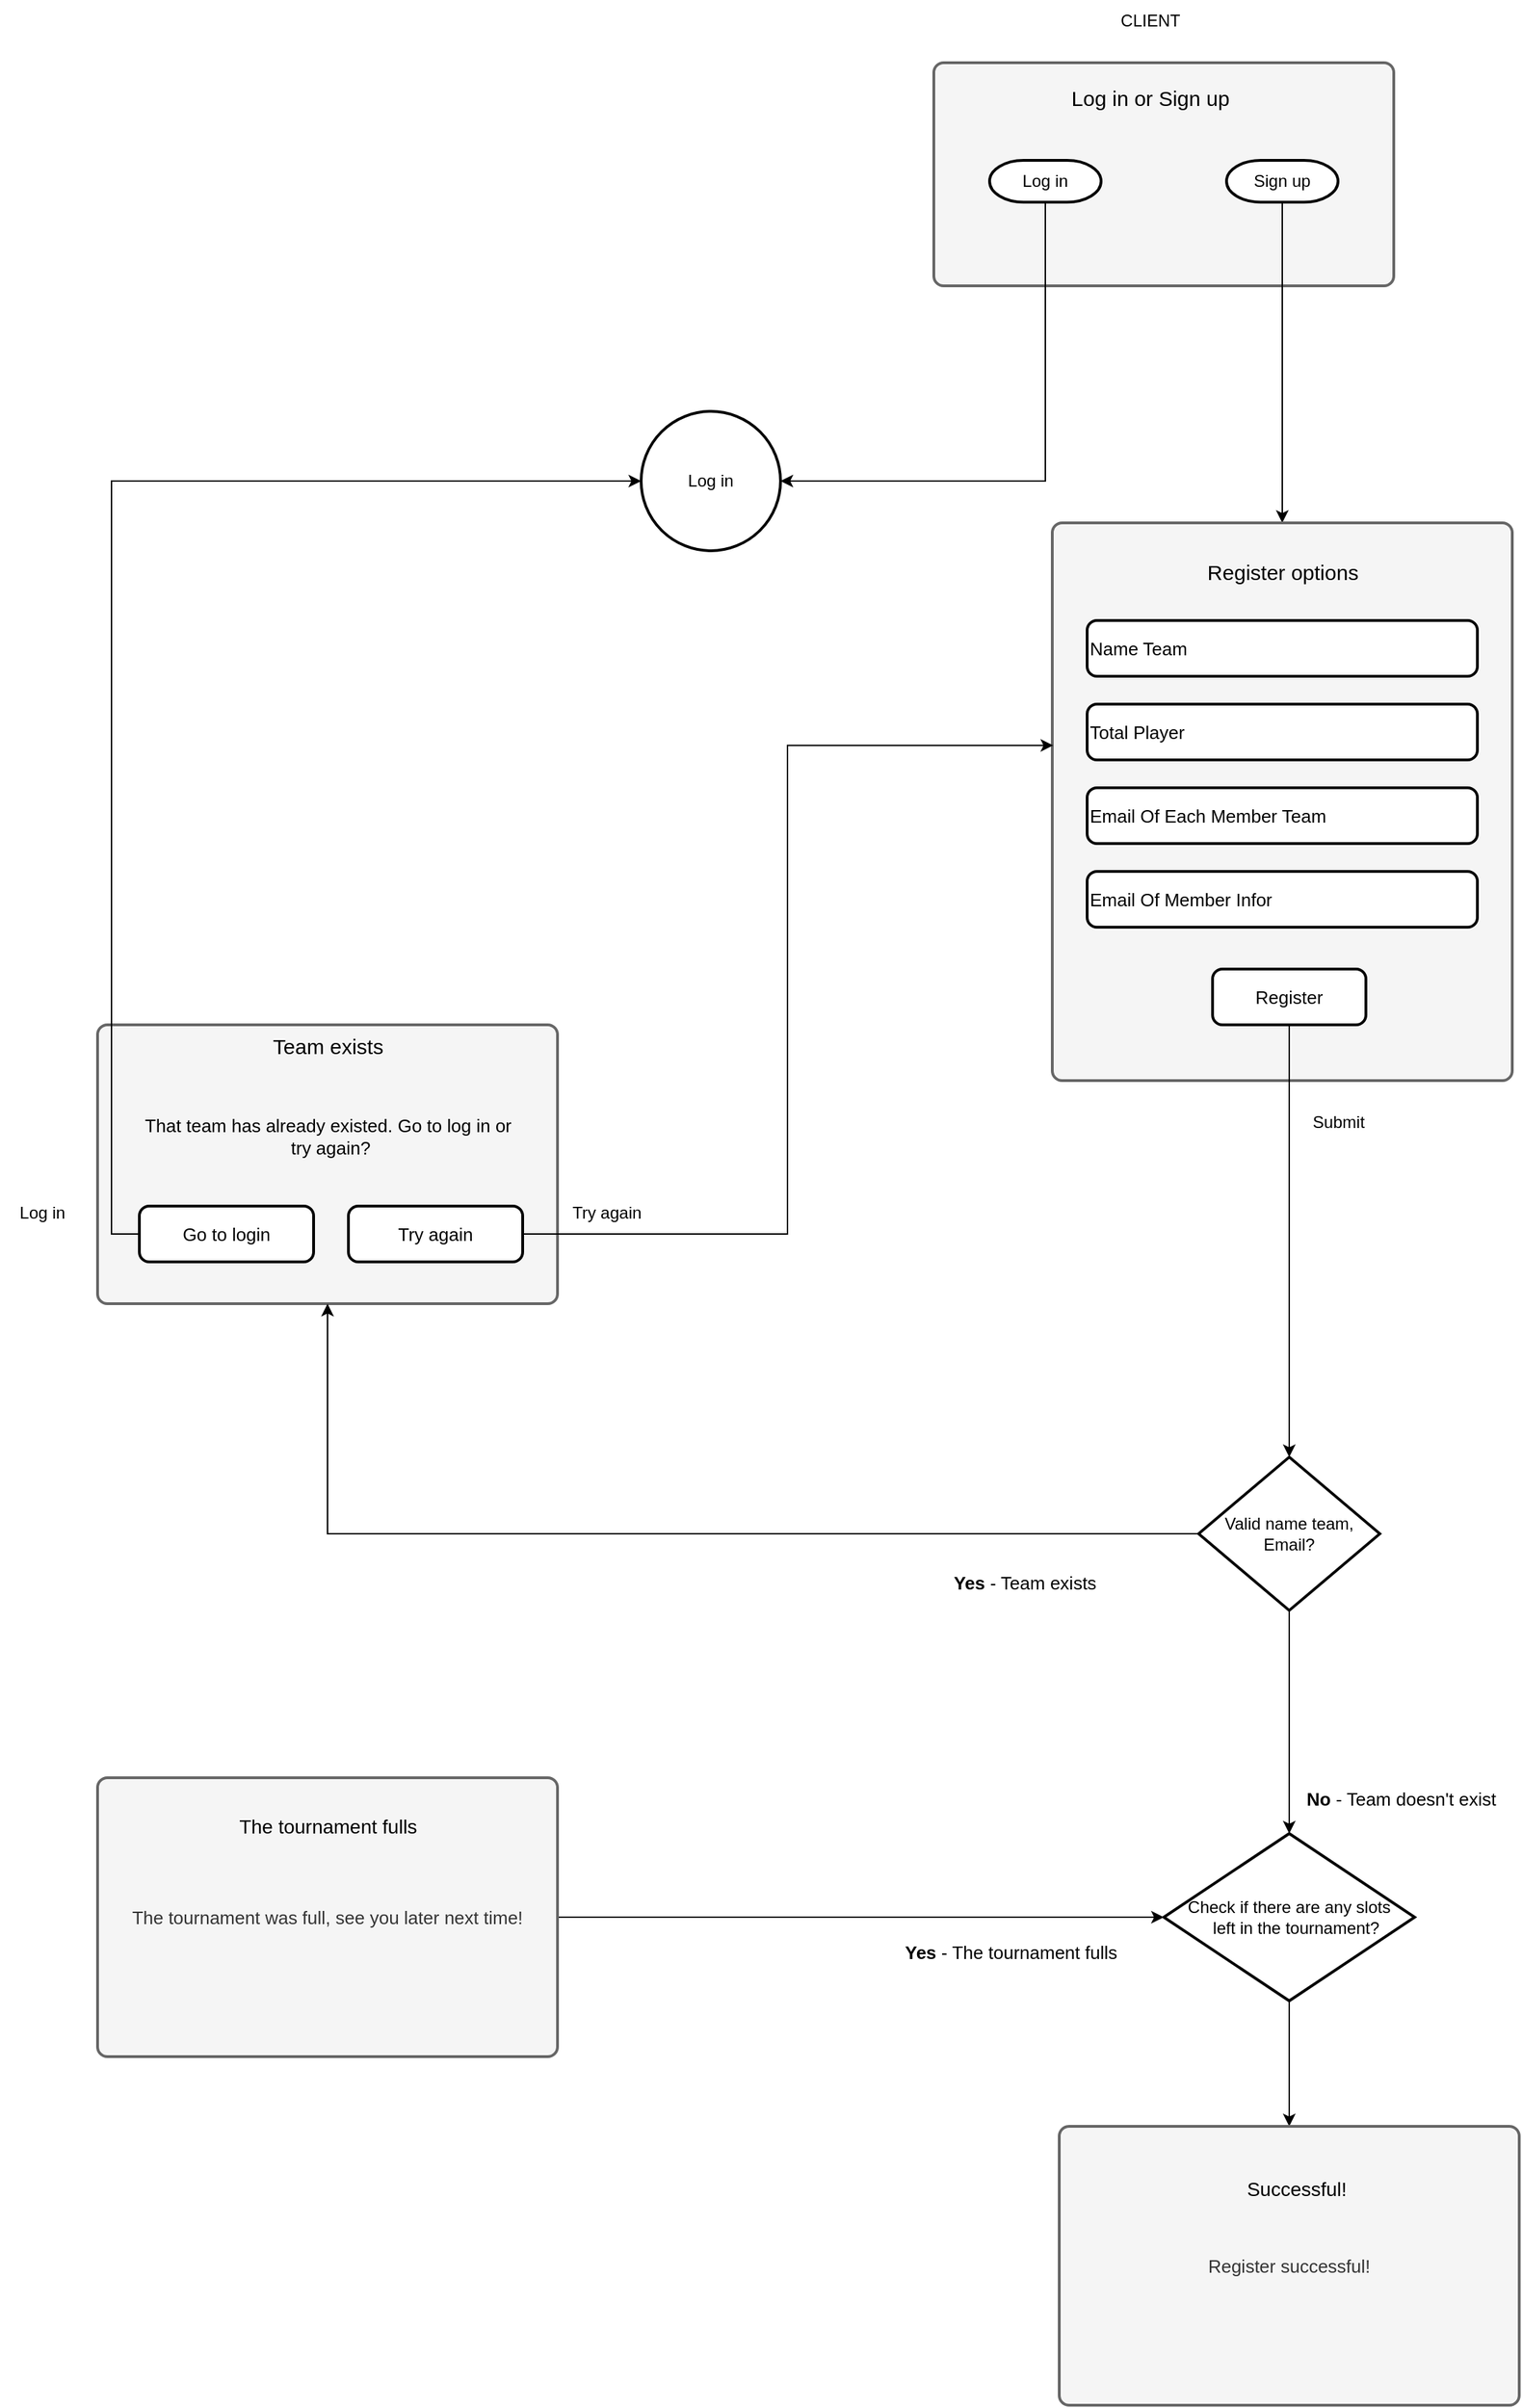 <mxfile version="21.1.7" type="github">
  <diagram name="Page-1" id="HogwZ_xzicoyX-lNl3AR">
    <mxGraphModel dx="3630" dy="1580" grid="1" gridSize="10" guides="1" tooltips="1" connect="1" arrows="1" fold="1" page="1" pageScale="1" pageWidth="850" pageHeight="1100" math="0" shadow="0">
      <root>
        <mxCell id="0" />
        <mxCell id="1" parent="0" />
        <mxCell id="Yd5CCyOaLlPcEmaI1xvt-1" value="" style="rounded=1;whiteSpace=wrap;html=1;absoluteArcSize=1;arcSize=14;strokeWidth=2;fillColor=#f5f5f5;fontColor=#333333;strokeColor=#666666;" vertex="1" parent="1">
          <mxGeometry x="270" y="70" width="330" height="160" as="geometry" />
        </mxCell>
        <mxCell id="Yd5CCyOaLlPcEmaI1xvt-2" value="CLIENT" style="text;html=1;align=center;verticalAlign=middle;resizable=0;points=[];autosize=1;strokeColor=none;fillColor=none;" vertex="1" parent="1">
          <mxGeometry x="390" y="25" width="70" height="30" as="geometry" />
        </mxCell>
        <mxCell id="Yd5CCyOaLlPcEmaI1xvt-8" style="edgeStyle=orthogonalEdgeStyle;rounded=0;orthogonalLoop=1;jettySize=auto;html=1;exitX=0.5;exitY=1;exitDx=0;exitDy=0;exitPerimeter=0;entryX=1;entryY=0.5;entryDx=0;entryDy=0;entryPerimeter=0;" edge="1" parent="1" source="Yd5CCyOaLlPcEmaI1xvt-3" target="Yd5CCyOaLlPcEmaI1xvt-7">
          <mxGeometry relative="1" as="geometry" />
        </mxCell>
        <mxCell id="Yd5CCyOaLlPcEmaI1xvt-3" value="Log in" style="strokeWidth=2;html=1;shape=mxgraph.flowchart.terminator;whiteSpace=wrap;" vertex="1" parent="1">
          <mxGeometry x="310" y="140" width="80" height="30" as="geometry" />
        </mxCell>
        <mxCell id="Yd5CCyOaLlPcEmaI1xvt-4" value="Log in or Sign up" style="text;html=1;align=center;verticalAlign=middle;resizable=0;points=[];autosize=1;strokeColor=none;fillColor=none;fontSize=15;" vertex="1" parent="1">
          <mxGeometry x="355" y="80" width="140" height="30" as="geometry" />
        </mxCell>
        <mxCell id="Yd5CCyOaLlPcEmaI1xvt-12" style="edgeStyle=orthogonalEdgeStyle;rounded=0;orthogonalLoop=1;jettySize=auto;html=1;exitX=0.5;exitY=1;exitDx=0;exitDy=0;exitPerimeter=0;" edge="1" parent="1" source="Yd5CCyOaLlPcEmaI1xvt-5" target="Yd5CCyOaLlPcEmaI1xvt-10">
          <mxGeometry relative="1" as="geometry" />
        </mxCell>
        <mxCell id="Yd5CCyOaLlPcEmaI1xvt-5" value="Sign up" style="strokeWidth=2;html=1;shape=mxgraph.flowchart.terminator;whiteSpace=wrap;" vertex="1" parent="1">
          <mxGeometry x="480" y="140" width="80" height="30" as="geometry" />
        </mxCell>
        <mxCell id="Yd5CCyOaLlPcEmaI1xvt-7" value="Log in" style="strokeWidth=2;html=1;shape=mxgraph.flowchart.start_2;whiteSpace=wrap;" vertex="1" parent="1">
          <mxGeometry x="60" y="320" width="100" height="100" as="geometry" />
        </mxCell>
        <mxCell id="Yd5CCyOaLlPcEmaI1xvt-10" value="" style="rounded=1;whiteSpace=wrap;html=1;absoluteArcSize=1;arcSize=14;strokeWidth=2;fillColor=#f5f5f5;fontColor=#333333;strokeColor=#666666;" vertex="1" parent="1">
          <mxGeometry x="355" y="400" width="330" height="400" as="geometry" />
        </mxCell>
        <mxCell id="Yd5CCyOaLlPcEmaI1xvt-13" value="Register options" style="text;html=1;align=center;verticalAlign=middle;resizable=0;points=[];autosize=1;strokeColor=none;fillColor=none;fontSize=15;" vertex="1" parent="1">
          <mxGeometry x="455" y="420" width="130" height="30" as="geometry" />
        </mxCell>
        <mxCell id="Yd5CCyOaLlPcEmaI1xvt-14" value="Name Team" style="rounded=1;whiteSpace=wrap;html=1;absoluteArcSize=1;arcSize=14;strokeWidth=2;align=left;fontSize=13;" vertex="1" parent="1">
          <mxGeometry x="380" y="470" width="280" height="40" as="geometry" />
        </mxCell>
        <mxCell id="Yd5CCyOaLlPcEmaI1xvt-15" value="Total Player" style="rounded=1;whiteSpace=wrap;html=1;absoluteArcSize=1;arcSize=14;strokeWidth=2;align=left;fontSize=13;" vertex="1" parent="1">
          <mxGeometry x="380" y="530" width="280" height="40" as="geometry" />
        </mxCell>
        <mxCell id="Yd5CCyOaLlPcEmaI1xvt-16" value="Email Of Each Member Team" style="rounded=1;whiteSpace=wrap;html=1;absoluteArcSize=1;arcSize=14;strokeWidth=2;align=left;fontSize=13;" vertex="1" parent="1">
          <mxGeometry x="380" y="590" width="280" height="40" as="geometry" />
        </mxCell>
        <mxCell id="Yd5CCyOaLlPcEmaI1xvt-33" style="edgeStyle=orthogonalEdgeStyle;rounded=0;orthogonalLoop=1;jettySize=auto;html=1;exitX=0.5;exitY=1;exitDx=0;exitDy=0;" edge="1" parent="1" source="Yd5CCyOaLlPcEmaI1xvt-17" target="Yd5CCyOaLlPcEmaI1xvt-31">
          <mxGeometry relative="1" as="geometry" />
        </mxCell>
        <mxCell id="Yd5CCyOaLlPcEmaI1xvt-17" value="Register" style="rounded=1;whiteSpace=wrap;html=1;absoluteArcSize=1;arcSize=14;strokeWidth=2;fontSize=13;" vertex="1" parent="1">
          <mxGeometry x="470" y="720" width="110" height="40" as="geometry" />
        </mxCell>
        <mxCell id="Yd5CCyOaLlPcEmaI1xvt-19" value="" style="rounded=1;whiteSpace=wrap;html=1;absoluteArcSize=1;arcSize=14;strokeWidth=2;fillColor=#f5f5f5;fontColor=#333333;strokeColor=#666666;" vertex="1" parent="1">
          <mxGeometry x="-330" y="760" width="330" height="200" as="geometry" />
        </mxCell>
        <mxCell id="Yd5CCyOaLlPcEmaI1xvt-20" value="Team exists" style="text;html=1;align=center;verticalAlign=middle;resizable=0;points=[];autosize=1;strokeColor=none;fillColor=none;fontSize=15;" vertex="1" parent="1">
          <mxGeometry x="-215" y="760" width="100" height="30" as="geometry" />
        </mxCell>
        <mxCell id="Yd5CCyOaLlPcEmaI1xvt-26" style="edgeStyle=orthogonalEdgeStyle;rounded=0;orthogonalLoop=1;jettySize=auto;html=1;exitX=1;exitY=0.5;exitDx=0;exitDy=0;entryX=0.002;entryY=0.399;entryDx=0;entryDy=0;entryPerimeter=0;" edge="1" parent="1" source="Yd5CCyOaLlPcEmaI1xvt-21" target="Yd5CCyOaLlPcEmaI1xvt-10">
          <mxGeometry relative="1" as="geometry" />
        </mxCell>
        <mxCell id="Yd5CCyOaLlPcEmaI1xvt-21" value="Try again" style="rounded=1;whiteSpace=wrap;html=1;absoluteArcSize=1;arcSize=14;strokeWidth=2;align=center;fontSize=13;" vertex="1" parent="1">
          <mxGeometry x="-150" y="890" width="125" height="40" as="geometry" />
        </mxCell>
        <mxCell id="Yd5CCyOaLlPcEmaI1xvt-27" style="edgeStyle=orthogonalEdgeStyle;rounded=0;orthogonalLoop=1;jettySize=auto;html=1;exitX=0;exitY=0.5;exitDx=0;exitDy=0;entryX=0;entryY=0.5;entryDx=0;entryDy=0;entryPerimeter=0;" edge="1" parent="1" source="Yd5CCyOaLlPcEmaI1xvt-22" target="Yd5CCyOaLlPcEmaI1xvt-7">
          <mxGeometry relative="1" as="geometry" />
        </mxCell>
        <mxCell id="Yd5CCyOaLlPcEmaI1xvt-22" value="Go to login" style="rounded=1;whiteSpace=wrap;html=1;absoluteArcSize=1;arcSize=14;strokeWidth=2;align=center;fontSize=13;" vertex="1" parent="1">
          <mxGeometry x="-300" y="890" width="125" height="40" as="geometry" />
        </mxCell>
        <mxCell id="Yd5CCyOaLlPcEmaI1xvt-25" value="That team has already existed. Go to log in or&lt;br style=&quot;font-size: 13px;&quot;&gt;&amp;nbsp;try again?" style="text;html=1;align=center;verticalAlign=middle;resizable=0;points=[];autosize=1;strokeColor=none;fillColor=none;fontSize=13;" vertex="1" parent="1">
          <mxGeometry x="-310" y="820" width="290" height="40" as="geometry" />
        </mxCell>
        <mxCell id="Yd5CCyOaLlPcEmaI1xvt-28" value="Log in" style="text;html=1;align=center;verticalAlign=middle;resizable=0;points=[];autosize=1;strokeColor=none;fillColor=none;" vertex="1" parent="1">
          <mxGeometry x="-400" y="880" width="60" height="30" as="geometry" />
        </mxCell>
        <mxCell id="Yd5CCyOaLlPcEmaI1xvt-29" value="Try again" style="text;html=1;align=center;verticalAlign=middle;resizable=0;points=[];autosize=1;strokeColor=none;fillColor=none;" vertex="1" parent="1">
          <mxGeometry y="880" width="70" height="30" as="geometry" />
        </mxCell>
        <mxCell id="Yd5CCyOaLlPcEmaI1xvt-30" value="Email Of Member Infor" style="rounded=1;whiteSpace=wrap;html=1;absoluteArcSize=1;arcSize=14;strokeWidth=2;align=left;fontSize=13;" vertex="1" parent="1">
          <mxGeometry x="380" y="650" width="280" height="40" as="geometry" />
        </mxCell>
        <mxCell id="Yd5CCyOaLlPcEmaI1xvt-35" style="edgeStyle=orthogonalEdgeStyle;rounded=0;orthogonalLoop=1;jettySize=auto;html=1;exitX=0;exitY=0.5;exitDx=0;exitDy=0;exitPerimeter=0;entryX=0.5;entryY=1;entryDx=0;entryDy=0;" edge="1" parent="1" source="Yd5CCyOaLlPcEmaI1xvt-31" target="Yd5CCyOaLlPcEmaI1xvt-19">
          <mxGeometry relative="1" as="geometry" />
        </mxCell>
        <mxCell id="Yd5CCyOaLlPcEmaI1xvt-38" style="edgeStyle=orthogonalEdgeStyle;rounded=0;orthogonalLoop=1;jettySize=auto;html=1;exitX=0.5;exitY=1;exitDx=0;exitDy=0;exitPerimeter=0;" edge="1" parent="1" source="Yd5CCyOaLlPcEmaI1xvt-31" target="Yd5CCyOaLlPcEmaI1xvt-37">
          <mxGeometry relative="1" as="geometry" />
        </mxCell>
        <mxCell id="Yd5CCyOaLlPcEmaI1xvt-31" value="Valid name team,&lt;br&gt;Email?" style="strokeWidth=2;html=1;shape=mxgraph.flowchart.decision;whiteSpace=wrap;" vertex="1" parent="1">
          <mxGeometry x="460" y="1070" width="130" height="110" as="geometry" />
        </mxCell>
        <mxCell id="Yd5CCyOaLlPcEmaI1xvt-34" value="Submit" style="text;html=1;align=center;verticalAlign=middle;resizable=0;points=[];autosize=1;strokeColor=none;fillColor=none;" vertex="1" parent="1">
          <mxGeometry x="530" y="815" width="60" height="30" as="geometry" />
        </mxCell>
        <mxCell id="Yd5CCyOaLlPcEmaI1xvt-36" value="&lt;b style=&quot;font-size: 13px;&quot;&gt;Yes&lt;/b&gt; - Team exists" style="text;html=1;align=center;verticalAlign=middle;resizable=0;points=[];autosize=1;strokeColor=none;fillColor=none;fontSize=13;" vertex="1" parent="1">
          <mxGeometry x="270" y="1145" width="130" height="30" as="geometry" />
        </mxCell>
        <mxCell id="Yd5CCyOaLlPcEmaI1xvt-46" style="edgeStyle=orthogonalEdgeStyle;rounded=0;orthogonalLoop=1;jettySize=auto;html=1;exitX=0.5;exitY=1;exitDx=0;exitDy=0;exitPerimeter=0;" edge="1" parent="1" source="Yd5CCyOaLlPcEmaI1xvt-37" target="Yd5CCyOaLlPcEmaI1xvt-44">
          <mxGeometry relative="1" as="geometry" />
        </mxCell>
        <mxCell id="Yd5CCyOaLlPcEmaI1xvt-37" value="Check if there are any slots &lt;br&gt;&amp;nbsp; &amp;nbsp;left in the tournament?" style="strokeWidth=2;html=1;shape=mxgraph.flowchart.decision;whiteSpace=wrap;" vertex="1" parent="1">
          <mxGeometry x="435" y="1340" width="180" height="120" as="geometry" />
        </mxCell>
        <mxCell id="Yd5CCyOaLlPcEmaI1xvt-39" value="&lt;b&gt;No&lt;/b&gt;&amp;nbsp;- Team doesn&#39;t exist" style="text;html=1;align=center;verticalAlign=middle;resizable=0;points=[];autosize=1;strokeColor=none;fillColor=none;fontSize=13;" vertex="1" parent="1">
          <mxGeometry x="525" y="1300" width="160" height="30" as="geometry" />
        </mxCell>
        <mxCell id="Yd5CCyOaLlPcEmaI1xvt-42" style="edgeStyle=orthogonalEdgeStyle;rounded=0;orthogonalLoop=1;jettySize=auto;html=1;exitX=1;exitY=0.5;exitDx=0;exitDy=0;entryX=0;entryY=0.5;entryDx=0;entryDy=0;entryPerimeter=0;" edge="1" parent="1" source="Yd5CCyOaLlPcEmaI1xvt-40" target="Yd5CCyOaLlPcEmaI1xvt-37">
          <mxGeometry relative="1" as="geometry" />
        </mxCell>
        <mxCell id="Yd5CCyOaLlPcEmaI1xvt-40" value="&lt;font style=&quot;font-size: 13px;&quot;&gt;The tournament was full, see you later next time!&lt;/font&gt;" style="rounded=1;whiteSpace=wrap;html=1;absoluteArcSize=1;arcSize=14;strokeWidth=2;fillColor=#f5f5f5;fontColor=#333333;strokeColor=#666666;" vertex="1" parent="1">
          <mxGeometry x="-330" y="1300" width="330" height="200" as="geometry" />
        </mxCell>
        <mxCell id="Yd5CCyOaLlPcEmaI1xvt-41" value="&lt;font style=&quot;font-size: 14px;&quot;&gt;The tournament fulls&lt;/font&gt;" style="text;html=1;align=center;verticalAlign=middle;resizable=0;points=[];autosize=1;strokeColor=none;fillColor=none;" vertex="1" parent="1">
          <mxGeometry x="-240" y="1320" width="150" height="30" as="geometry" />
        </mxCell>
        <mxCell id="Yd5CCyOaLlPcEmaI1xvt-43" value="&lt;b style=&quot;font-size: 13px;&quot;&gt;Yes&lt;/b&gt; - The tournament fulls" style="text;html=1;align=center;verticalAlign=middle;resizable=0;points=[];autosize=1;strokeColor=none;fillColor=none;fontSize=13;" vertex="1" parent="1">
          <mxGeometry x="235" y="1410" width="180" height="30" as="geometry" />
        </mxCell>
        <mxCell id="Yd5CCyOaLlPcEmaI1xvt-44" value="&lt;font style=&quot;font-size: 13px;&quot;&gt;Register successful!&lt;/font&gt;" style="rounded=1;whiteSpace=wrap;html=1;absoluteArcSize=1;arcSize=14;strokeWidth=2;fillColor=#f5f5f5;fontColor=#333333;strokeColor=#666666;" vertex="1" parent="1">
          <mxGeometry x="360" y="1550" width="330" height="200" as="geometry" />
        </mxCell>
        <mxCell id="Yd5CCyOaLlPcEmaI1xvt-45" value="&lt;font style=&quot;font-size: 14px;&quot;&gt;Successful!&lt;/font&gt;" style="text;html=1;align=center;verticalAlign=middle;resizable=0;points=[];autosize=1;strokeColor=none;fillColor=none;" vertex="1" parent="1">
          <mxGeometry x="480" y="1580" width="100" height="30" as="geometry" />
        </mxCell>
      </root>
    </mxGraphModel>
  </diagram>
</mxfile>
